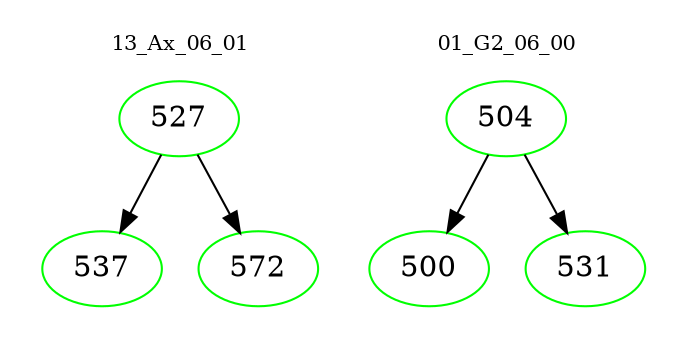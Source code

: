 digraph{
subgraph cluster_0 {
color = white
label = "13_Ax_06_01";
fontsize=10;
T0_527 [label="527", color="green"]
T0_527 -> T0_537 [color="black"]
T0_537 [label="537", color="green"]
T0_527 -> T0_572 [color="black"]
T0_572 [label="572", color="green"]
}
subgraph cluster_1 {
color = white
label = "01_G2_06_00";
fontsize=10;
T1_504 [label="504", color="green"]
T1_504 -> T1_500 [color="black"]
T1_500 [label="500", color="green"]
T1_504 -> T1_531 [color="black"]
T1_531 [label="531", color="green"]
}
}
